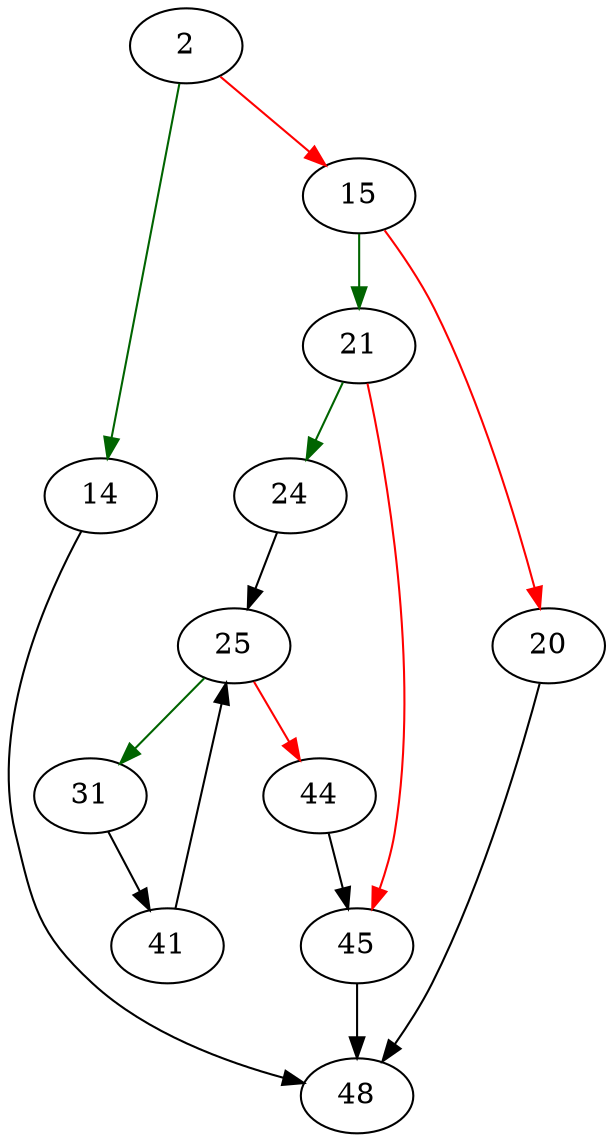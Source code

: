strict digraph "sqlite3BeginTransaction" {
	// Node definitions.
	2 [entry=true];
	14;
	15;
	48;
	21;
	20;
	24;
	45;
	25;
	31;
	44;
	41;

	// Edge definitions.
	2 -> 14 [
		color=darkgreen
		cond=true
	];
	2 -> 15 [
		color=red
		cond=false
	];
	14 -> 48;
	15 -> 21 [
		color=darkgreen
		cond=true
	];
	15 -> 20 [
		color=red
		cond=false
	];
	21 -> 24 [
		color=darkgreen
		cond=true
	];
	21 -> 45 [
		color=red
		cond=false
	];
	20 -> 48;
	24 -> 25;
	45 -> 48;
	25 -> 31 [
		color=darkgreen
		cond=true
	];
	25 -> 44 [
		color=red
		cond=false
	];
	31 -> 41;
	44 -> 45;
	41 -> 25;
}